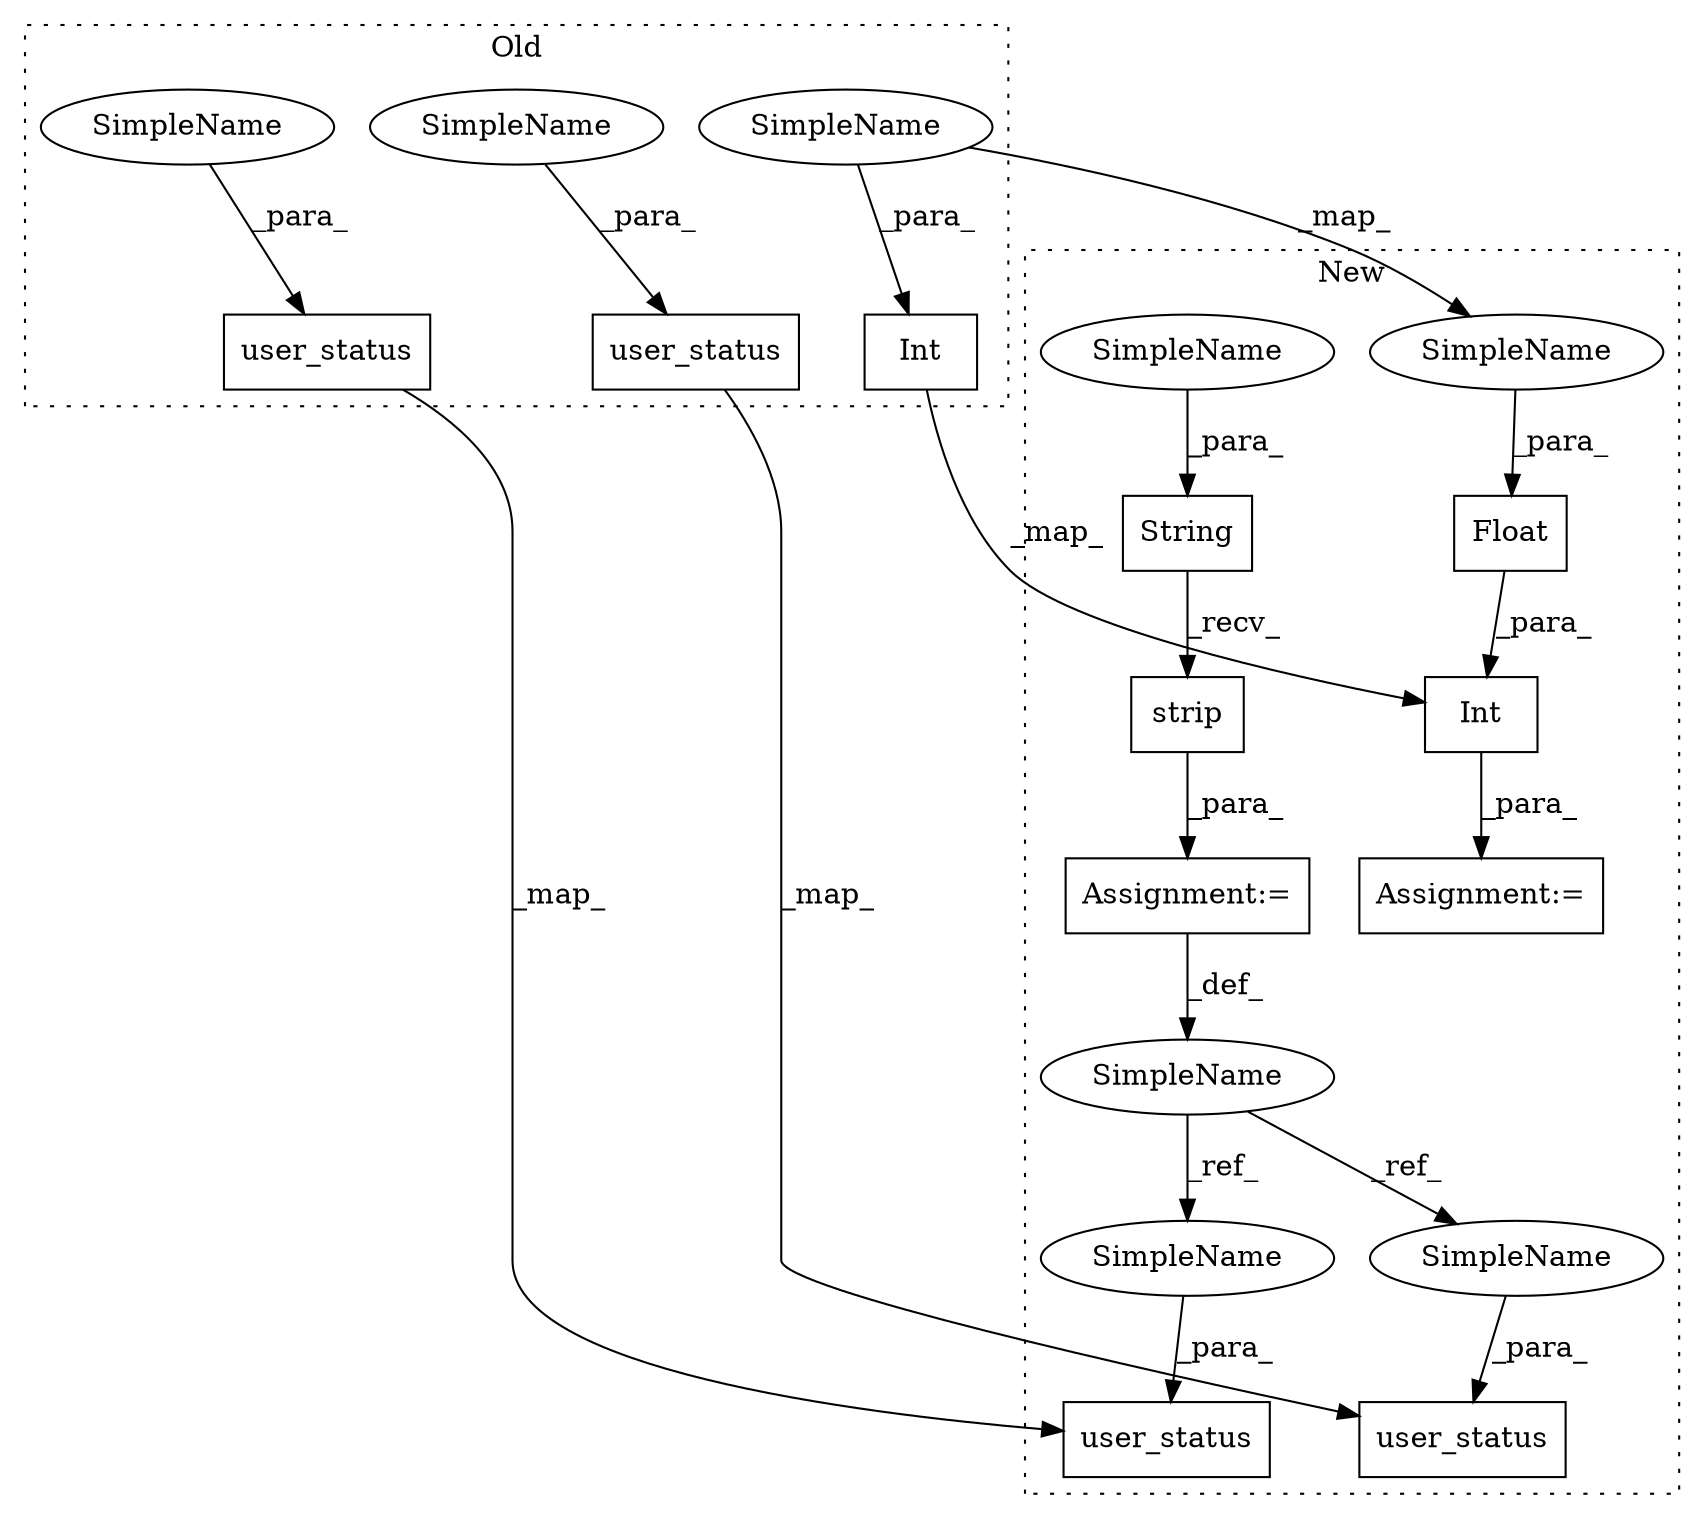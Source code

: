 digraph G {
subgraph cluster0 {
1 [label="user_status" a="32" s="32589,32608" l="12,1" shape="box"];
4 [label="user_status" a="32" s="32859,32878" l="12,1" shape="box"];
8 [label="Int" a="32" s="32752,32763" l="4,1" shape="box"];
13 [label="SimpleName" a="42" s="32871" l="7" shape="ellipse"];
14 [label="SimpleName" a="42" s="32756" l="7" shape="ellipse"];
15 [label="SimpleName" a="42" s="32601" l="7" shape="ellipse"];
label = "Old";
style="dotted";
}
subgraph cluster1 {
2 [label="user_status" a="32" s="33948,33971" l="12,1" shape="box"];
3 [label="strip" a="32" s="33593" l="7" shape="box"];
5 [label="user_status" a="32" s="33672,33695" l="12,1" shape="box"];
6 [label="Float" a="32" s="33624,33637" l="6,1" shape="box"];
7 [label="Int" a="32" s="33620,33638" l="4,1" shape="box"];
9 [label="SimpleName" a="42" s="33565" l="11" shape="ellipse"];
10 [label="String" a="32" s="33577,33591" l="7,1" shape="box"];
11 [label="Assignment:=" a="7" s="33619" l="1" shape="box"];
12 [label="Assignment:=" a="7" s="33576" l="1" shape="box"];
16 [label="SimpleName" a="42" s="33630" l="7" shape="ellipse"];
17 [label="SimpleName" a="42" s="33584" l="7" shape="ellipse"];
18 [label="SimpleName" a="42" s="33960" l="11" shape="ellipse"];
19 [label="SimpleName" a="42" s="33684" l="11" shape="ellipse"];
label = "New";
style="dotted";
}
1 -> 2 [label="_map_"];
3 -> 12 [label="_para_"];
4 -> 5 [label="_map_"];
6 -> 7 [label="_para_"];
7 -> 11 [label="_para_"];
8 -> 7 [label="_map_"];
9 -> 18 [label="_ref_"];
9 -> 19 [label="_ref_"];
10 -> 3 [label="_recv_"];
12 -> 9 [label="_def_"];
13 -> 4 [label="_para_"];
14 -> 16 [label="_map_"];
14 -> 8 [label="_para_"];
15 -> 1 [label="_para_"];
16 -> 6 [label="_para_"];
17 -> 10 [label="_para_"];
18 -> 2 [label="_para_"];
19 -> 5 [label="_para_"];
}